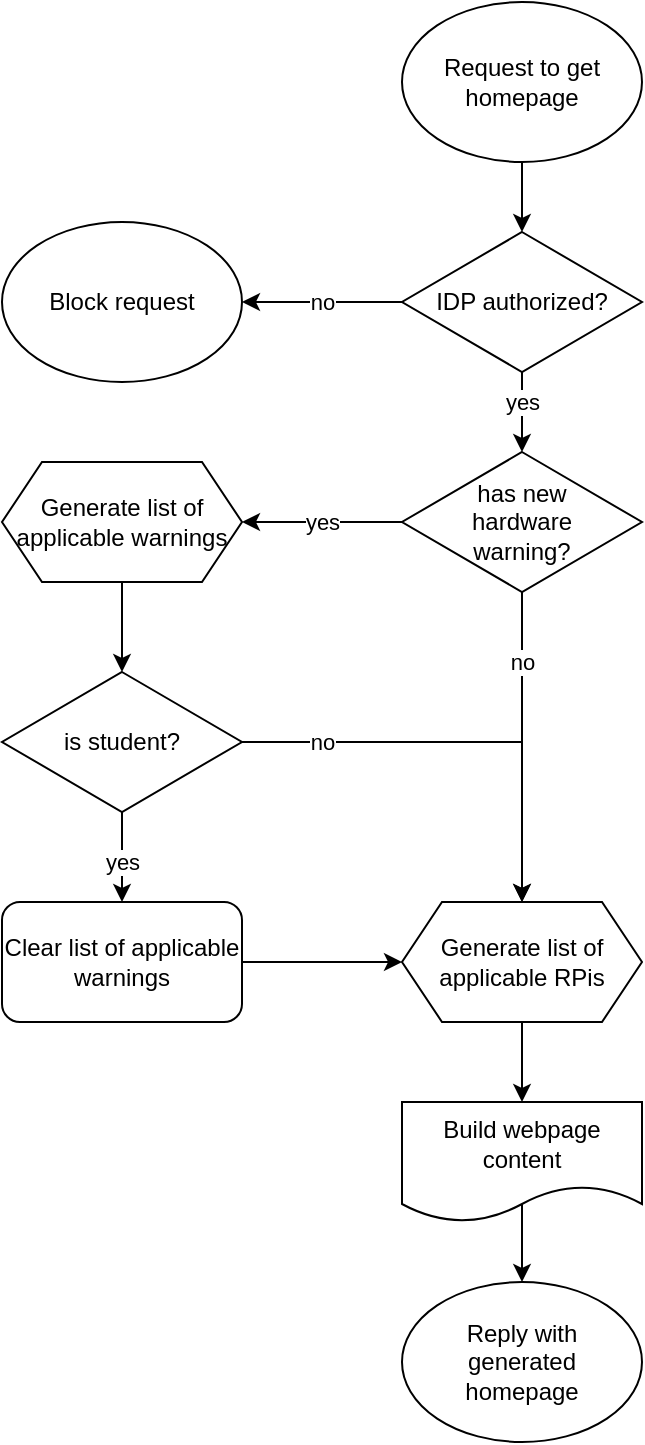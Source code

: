 <mxfile version="14.7.1" type="device"><diagram id="C5RBs43oDa-KdzZeNtuy" name="Page-1"><mxGraphModel dx="1422" dy="791" grid="1" gridSize="10" guides="1" tooltips="1" connect="1" arrows="1" fold="1" page="1" pageScale="1" pageWidth="827" pageHeight="1169" math="0" shadow="0"><root><mxCell id="WIyWlLk6GJQsqaUBKTNV-0"/><mxCell id="WIyWlLk6GJQsqaUBKTNV-1" parent="WIyWlLk6GJQsqaUBKTNV-0"/><mxCell id="HNNtHGXz2nzJOQuF9_ps-7" value="no" style="edgeStyle=orthogonalEdgeStyle;rounded=0;orthogonalLoop=1;jettySize=auto;html=1;" parent="WIyWlLk6GJQsqaUBKTNV-1" source="HNNtHGXz2nzJOQuF9_ps-1" target="HNNtHGXz2nzJOQuF9_ps-9" edge="1"><mxGeometry relative="1" as="geometry"><mxPoint x="540" y="240" as="targetPoint"/><mxPoint as="offset"/></mxGeometry></mxCell><mxCell id="HNNtHGXz2nzJOQuF9_ps-8" value="yes" style="edgeStyle=orthogonalEdgeStyle;rounded=0;orthogonalLoop=1;jettySize=auto;html=1;" parent="WIyWlLk6GJQsqaUBKTNV-1" source="HNNtHGXz2nzJOQuF9_ps-1" target="HNNtHGXz2nzJOQuF9_ps-11" edge="1"><mxGeometry x="-0.25" relative="1" as="geometry"><mxPoint x="400" y="340" as="targetPoint"/><mxPoint as="offset"/></mxGeometry></mxCell><mxCell id="HNNtHGXz2nzJOQuF9_ps-1" value="IDP authorized?" style="rhombus;whiteSpace=wrap;html=1;" parent="WIyWlLk6GJQsqaUBKTNV-1" vertex="1"><mxGeometry x="340" y="225" width="120" height="70" as="geometry"/></mxCell><mxCell id="HNNtHGXz2nzJOQuF9_ps-6" style="edgeStyle=orthogonalEdgeStyle;rounded=0;orthogonalLoop=1;jettySize=auto;html=1;" parent="WIyWlLk6GJQsqaUBKTNV-1" source="HNNtHGXz2nzJOQuF9_ps-4" target="HNNtHGXz2nzJOQuF9_ps-1" edge="1"><mxGeometry relative="1" as="geometry"/></mxCell><mxCell id="HNNtHGXz2nzJOQuF9_ps-4" value="Request to get homepage" style="ellipse;whiteSpace=wrap;html=1;" parent="WIyWlLk6GJQsqaUBKTNV-1" vertex="1"><mxGeometry x="340" y="110" width="120" height="80" as="geometry"/></mxCell><mxCell id="HNNtHGXz2nzJOQuF9_ps-9" value="Block request" style="ellipse;whiteSpace=wrap;html=1;" parent="WIyWlLk6GJQsqaUBKTNV-1" vertex="1"><mxGeometry x="140" y="220" width="120" height="80" as="geometry"/></mxCell><mxCell id="HNNtHGXz2nzJOQuF9_ps-16" value="yes" style="edgeStyle=orthogonalEdgeStyle;rounded=0;orthogonalLoop=1;jettySize=auto;html=1;" parent="WIyWlLk6GJQsqaUBKTNV-1" source="HNNtHGXz2nzJOQuF9_ps-11" target="HNNtHGXz2nzJOQuF9_ps-36" edge="1"><mxGeometry relative="1" as="geometry"><mxPoint x="260" y="370" as="targetPoint"/></mxGeometry></mxCell><mxCell id="HNNtHGXz2nzJOQuF9_ps-26" value="no" style="edgeStyle=orthogonalEdgeStyle;rounded=0;orthogonalLoop=1;jettySize=auto;html=1;" parent="WIyWlLk6GJQsqaUBKTNV-1" source="HNNtHGXz2nzJOQuF9_ps-11" target="HNNtHGXz2nzJOQuF9_ps-34" edge="1"><mxGeometry x="-0.548" relative="1" as="geometry"><mxPoint x="400" y="560" as="targetPoint"/><Array as="points"/><mxPoint as="offset"/></mxGeometry></mxCell><mxCell id="HNNtHGXz2nzJOQuF9_ps-11" value="&lt;div&gt;has new&lt;/div&gt;&lt;div&gt;hardware&lt;/div&gt;&lt;div&gt;warning?&lt;/div&gt;" style="rhombus;whiteSpace=wrap;html=1;" parent="WIyWlLk6GJQsqaUBKTNV-1" vertex="1"><mxGeometry x="340" y="335" width="120" height="70" as="geometry"/></mxCell><mxCell id="HNNtHGXz2nzJOQuF9_ps-19" value="Clear list of applicable warnings" style="rounded=1;whiteSpace=wrap;html=1;" parent="WIyWlLk6GJQsqaUBKTNV-1" vertex="1"><mxGeometry x="140" y="560" width="120" height="60" as="geometry"/></mxCell><mxCell id="HNNtHGXz2nzJOQuF9_ps-28" value="no" style="edgeStyle=orthogonalEdgeStyle;rounded=0;orthogonalLoop=1;jettySize=auto;html=1;entryX=0.5;entryY=0;entryDx=0;entryDy=0;" parent="WIyWlLk6GJQsqaUBKTNV-1" source="HNNtHGXz2nzJOQuF9_ps-21" edge="1" target="HNNtHGXz2nzJOQuF9_ps-34"><mxGeometry x="-0.636" relative="1" as="geometry"><mxPoint x="390" y="480" as="targetPoint"/><mxPoint as="offset"/></mxGeometry></mxCell><mxCell id="HNNtHGXz2nzJOQuF9_ps-21" value="is student?" style="rhombus;whiteSpace=wrap;html=1;" parent="WIyWlLk6GJQsqaUBKTNV-1" vertex="1"><mxGeometry x="140" y="445" width="120" height="70" as="geometry"/></mxCell><mxCell id="HNNtHGXz2nzJOQuF9_ps-22" value="" style="endArrow=classic;html=1;" parent="WIyWlLk6GJQsqaUBKTNV-1" source="HNNtHGXz2nzJOQuF9_ps-36" target="HNNtHGXz2nzJOQuF9_ps-21" edge="1"><mxGeometry width="50" height="50" relative="1" as="geometry"><mxPoint x="200" y="400" as="sourcePoint"/><mxPoint x="10" y="470" as="targetPoint"/></mxGeometry></mxCell><mxCell id="HNNtHGXz2nzJOQuF9_ps-23" value="yes" style="endArrow=classic;html=1;" parent="WIyWlLk6GJQsqaUBKTNV-1" source="HNNtHGXz2nzJOQuF9_ps-21" target="HNNtHGXz2nzJOQuF9_ps-19" edge="1"><mxGeometry x="0.111" width="50" height="50" relative="1" as="geometry"><mxPoint x="40" y="590" as="sourcePoint"/><mxPoint x="90" y="540" as="targetPoint"/><mxPoint as="offset"/></mxGeometry></mxCell><mxCell id="HNNtHGXz2nzJOQuF9_ps-31" style="edgeStyle=orthogonalEdgeStyle;rounded=0;orthogonalLoop=1;jettySize=auto;html=1;" parent="WIyWlLk6GJQsqaUBKTNV-1" source="HNNtHGXz2nzJOQuF9_ps-34" target="HNNtHGXz2nzJOQuF9_ps-30" edge="1"><mxGeometry relative="1" as="geometry"><mxPoint x="400" y="620" as="sourcePoint"/></mxGeometry></mxCell><mxCell id="HNNtHGXz2nzJOQuF9_ps-30" value="Build webpage content" style="shape=document;whiteSpace=wrap;html=1;boundedLbl=1;" parent="WIyWlLk6GJQsqaUBKTNV-1" vertex="1"><mxGeometry x="340" y="660" width="120" height="60" as="geometry"/></mxCell><mxCell id="HNNtHGXz2nzJOQuF9_ps-32" value="&lt;div&gt;Reply with &lt;br&gt;&lt;/div&gt;&lt;div&gt;generated&lt;/div&gt;&lt;div&gt; homepage&lt;/div&gt;" style="ellipse;whiteSpace=wrap;html=1;" parent="WIyWlLk6GJQsqaUBKTNV-1" vertex="1"><mxGeometry x="340" y="750" width="120" height="80" as="geometry"/></mxCell><mxCell id="HNNtHGXz2nzJOQuF9_ps-33" value="" style="endArrow=classic;html=1;exitX=0.5;exitY=0.85;exitDx=0;exitDy=0;exitPerimeter=0;" parent="WIyWlLk6GJQsqaUBKTNV-1" source="HNNtHGXz2nzJOQuF9_ps-30" target="HNNtHGXz2nzJOQuF9_ps-32" edge="1"><mxGeometry width="50" height="50" relative="1" as="geometry"><mxPoint x="570" y="760" as="sourcePoint"/><mxPoint x="620" y="710" as="targetPoint"/></mxGeometry></mxCell><mxCell id="HNNtHGXz2nzJOQuF9_ps-34" value="Generate list of applicable RPis" style="shape=hexagon;perimeter=hexagonPerimeter2;whiteSpace=wrap;html=1;fixedSize=1;" parent="WIyWlLk6GJQsqaUBKTNV-1" vertex="1"><mxGeometry x="340" y="560" width="120" height="60" as="geometry"/></mxCell><mxCell id="HNNtHGXz2nzJOQuF9_ps-36" value="&lt;div&gt;Generate list of &lt;br&gt;&lt;/div&gt;&lt;div&gt;applicable warnings&lt;/div&gt;" style="shape=hexagon;perimeter=hexagonPerimeter2;whiteSpace=wrap;html=1;fixedSize=1;" parent="WIyWlLk6GJQsqaUBKTNV-1" vertex="1"><mxGeometry x="140" y="340" width="120" height="60" as="geometry"/></mxCell><mxCell id="HNNtHGXz2nzJOQuF9_ps-37" value="" style="endArrow=classic;html=1;" parent="WIyWlLk6GJQsqaUBKTNV-1" source="HNNtHGXz2nzJOQuF9_ps-19" target="HNNtHGXz2nzJOQuF9_ps-34" edge="1"><mxGeometry width="50" height="50" relative="1" as="geometry"><mxPoint x="100" y="730" as="sourcePoint"/><mxPoint x="150" y="680" as="targetPoint"/></mxGeometry></mxCell></root></mxGraphModel></diagram></mxfile>